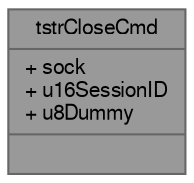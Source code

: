 digraph "tstrCloseCmd"
{
 // LATEX_PDF_SIZE
  bgcolor="transparent";
  edge [fontname=FreeSans,fontsize=10,labelfontname=FreeSans,labelfontsize=10];
  node [fontname=FreeSans,fontsize=10,shape=box,height=0.2,width=0.4];
  Node1 [shape=record,label="{tstrCloseCmd\n|+ sock\l+ u16SessionID\l+ u8Dummy\l|}",height=0.2,width=0.4,color="gray40", fillcolor="grey60", style="filled", fontcolor="black",tooltip=" "];
}
